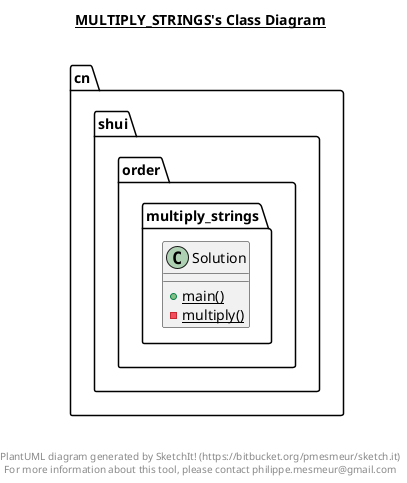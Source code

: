 @startuml

title __MULTIPLY_STRINGS's Class Diagram__\n

  namespace cn.shui.order {
    namespace multiply_strings {
      class cn.shui.order.multiply_strings.Solution {
          {static} + main()
          {static} - multiply()
      }
    }
  }
  



right footer


PlantUML diagram generated by SketchIt! (https://bitbucket.org/pmesmeur/sketch.it)
For more information about this tool, please contact philippe.mesmeur@gmail.com
endfooter

@enduml
